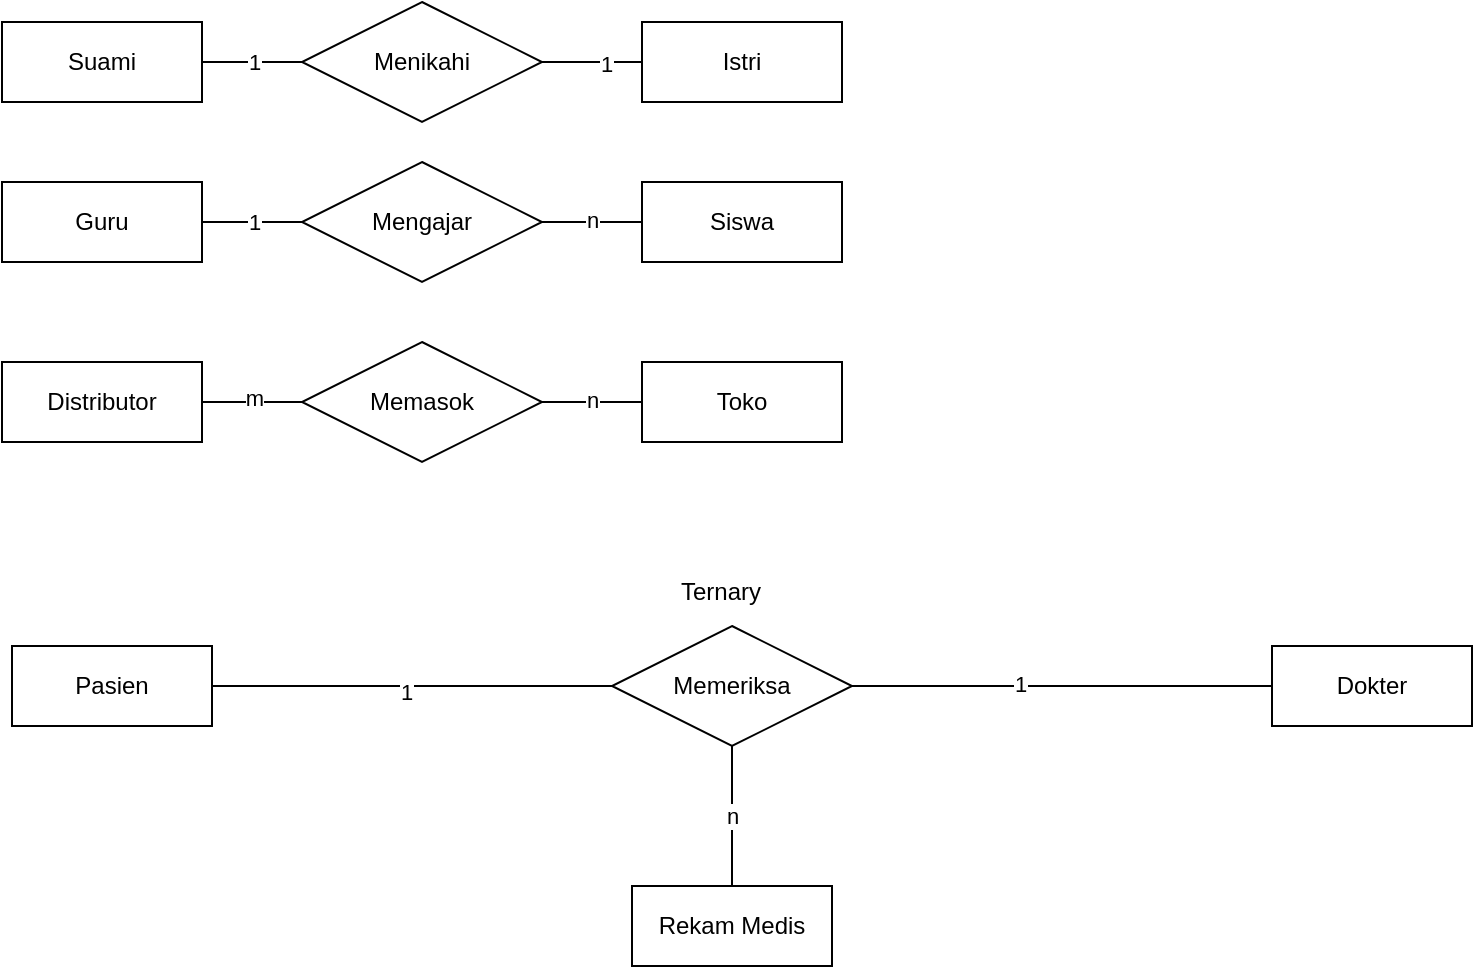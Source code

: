 <mxfile version="23.1.6" type="github">
  <diagram name="Page-1" id="ob4KCghaVc6KkU1SnZAa">
    <mxGraphModel dx="880" dy="434" grid="1" gridSize="10" guides="1" tooltips="1" connect="1" arrows="1" fold="1" page="1" pageScale="1" pageWidth="827" pageHeight="1169" math="0" shadow="0">
      <root>
        <mxCell id="0" />
        <mxCell id="1" parent="0" />
        <mxCell id="6iNviXchWp0u0mHTnAX3-7" style="edgeStyle=orthogonalEdgeStyle;rounded=0;orthogonalLoop=1;jettySize=auto;html=1;entryX=0;entryY=0.5;entryDx=0;entryDy=0;endArrow=none;endFill=0;" edge="1" parent="1" source="6iNviXchWp0u0mHTnAX3-1" target="6iNviXchWp0u0mHTnAX3-5">
          <mxGeometry relative="1" as="geometry">
            <mxPoint x="215" y="382" as="targetPoint" />
          </mxGeometry>
        </mxCell>
        <mxCell id="6iNviXchWp0u0mHTnAX3-23" value="1" style="edgeLabel;html=1;align=center;verticalAlign=middle;resizable=0;points=[];" vertex="1" connectable="0" parent="6iNviXchWp0u0mHTnAX3-7">
          <mxGeometry x="-0.03" y="-3" relative="1" as="geometry">
            <mxPoint as="offset" />
          </mxGeometry>
        </mxCell>
        <mxCell id="6iNviXchWp0u0mHTnAX3-1" value="Pasien" style="whiteSpace=wrap;html=1;align=center;" vertex="1" parent="1">
          <mxGeometry x="65" y="362" width="100" height="40" as="geometry" />
        </mxCell>
        <mxCell id="6iNviXchWp0u0mHTnAX3-17" style="edgeStyle=orthogonalEdgeStyle;rounded=0;orthogonalLoop=1;jettySize=auto;html=1;entryX=0.5;entryY=1;entryDx=0;entryDy=0;endArrow=none;endFill=0;" edge="1" parent="1" source="6iNviXchWp0u0mHTnAX3-2" target="6iNviXchWp0u0mHTnAX3-5">
          <mxGeometry relative="1" as="geometry" />
        </mxCell>
        <mxCell id="6iNviXchWp0u0mHTnAX3-25" value="n" style="edgeLabel;html=1;align=center;verticalAlign=middle;resizable=0;points=[];" vertex="1" connectable="0" parent="6iNviXchWp0u0mHTnAX3-17">
          <mxGeometry relative="1" as="geometry">
            <mxPoint as="offset" />
          </mxGeometry>
        </mxCell>
        <mxCell id="6iNviXchWp0u0mHTnAX3-2" value="Rekam Medis" style="whiteSpace=wrap;html=1;align=center;" vertex="1" parent="1">
          <mxGeometry x="375" y="482" width="100" height="40" as="geometry" />
        </mxCell>
        <mxCell id="6iNviXchWp0u0mHTnAX3-3" value="Dokter" style="whiteSpace=wrap;html=1;align=center;" vertex="1" parent="1">
          <mxGeometry x="695" y="362" width="100" height="40" as="geometry" />
        </mxCell>
        <mxCell id="6iNviXchWp0u0mHTnAX3-10" style="edgeStyle=orthogonalEdgeStyle;rounded=0;orthogonalLoop=1;jettySize=auto;html=1;entryX=0;entryY=0.5;entryDx=0;entryDy=0;endArrow=none;endFill=0;" edge="1" parent="1" source="6iNviXchWp0u0mHTnAX3-5" target="6iNviXchWp0u0mHTnAX3-3">
          <mxGeometry relative="1" as="geometry" />
        </mxCell>
        <mxCell id="6iNviXchWp0u0mHTnAX3-24" value="1" style="edgeLabel;html=1;align=center;verticalAlign=middle;resizable=0;points=[];" vertex="1" connectable="0" parent="6iNviXchWp0u0mHTnAX3-10">
          <mxGeometry x="-0.2" y="1" relative="1" as="geometry">
            <mxPoint as="offset" />
          </mxGeometry>
        </mxCell>
        <mxCell id="6iNviXchWp0u0mHTnAX3-5" value="Memeriksa" style="shape=rhombus;perimeter=rhombusPerimeter;whiteSpace=wrap;html=1;align=center;" vertex="1" parent="1">
          <mxGeometry x="365" y="352" width="120" height="60" as="geometry" />
        </mxCell>
        <mxCell id="6iNviXchWp0u0mHTnAX3-15" value="Ternary" style="text;html=1;align=center;verticalAlign=middle;resizable=0;points=[];autosize=1;strokeColor=none;fillColor=none;" vertex="1" parent="1">
          <mxGeometry x="389" y="320" width="60" height="30" as="geometry" />
        </mxCell>
        <mxCell id="6iNviXchWp0u0mHTnAX3-29" style="edgeStyle=orthogonalEdgeStyle;rounded=0;orthogonalLoop=1;jettySize=auto;html=1;entryX=0;entryY=0.5;entryDx=0;entryDy=0;endArrow=none;endFill=0;" edge="1" parent="1" source="6iNviXchWp0u0mHTnAX3-26" target="6iNviXchWp0u0mHTnAX3-28">
          <mxGeometry relative="1" as="geometry" />
        </mxCell>
        <mxCell id="6iNviXchWp0u0mHTnAX3-32" value="1" style="edgeLabel;html=1;align=center;verticalAlign=middle;resizable=0;points=[];" vertex="1" connectable="0" parent="6iNviXchWp0u0mHTnAX3-29">
          <mxGeometry x="0.04" relative="1" as="geometry">
            <mxPoint as="offset" />
          </mxGeometry>
        </mxCell>
        <mxCell id="6iNviXchWp0u0mHTnAX3-26" value="Suami" style="whiteSpace=wrap;html=1;align=center;" vertex="1" parent="1">
          <mxGeometry x="60" y="50" width="100" height="40" as="geometry" />
        </mxCell>
        <mxCell id="6iNviXchWp0u0mHTnAX3-27" value="Istri" style="whiteSpace=wrap;html=1;align=center;" vertex="1" parent="1">
          <mxGeometry x="380" y="50" width="100" height="40" as="geometry" />
        </mxCell>
        <mxCell id="6iNviXchWp0u0mHTnAX3-30" style="edgeStyle=orthogonalEdgeStyle;rounded=0;orthogonalLoop=1;jettySize=auto;html=1;exitX=1;exitY=0.5;exitDx=0;exitDy=0;entryX=0;entryY=0.5;entryDx=0;entryDy=0;endArrow=none;endFill=0;" edge="1" parent="1" source="6iNviXchWp0u0mHTnAX3-28" target="6iNviXchWp0u0mHTnAX3-27">
          <mxGeometry relative="1" as="geometry" />
        </mxCell>
        <mxCell id="6iNviXchWp0u0mHTnAX3-33" value="1" style="edgeLabel;html=1;align=center;verticalAlign=middle;resizable=0;points=[];" vertex="1" connectable="0" parent="6iNviXchWp0u0mHTnAX3-30">
          <mxGeometry x="0.262" y="-1" relative="1" as="geometry">
            <mxPoint as="offset" />
          </mxGeometry>
        </mxCell>
        <mxCell id="6iNviXchWp0u0mHTnAX3-28" value="Menikahi" style="shape=rhombus;perimeter=rhombusPerimeter;whiteSpace=wrap;html=1;align=center;" vertex="1" parent="1">
          <mxGeometry x="210" y="40" width="120" height="60" as="geometry" />
        </mxCell>
        <mxCell id="6iNviXchWp0u0mHTnAX3-34" style="edgeStyle=orthogonalEdgeStyle;rounded=0;orthogonalLoop=1;jettySize=auto;html=1;entryX=0;entryY=0.5;entryDx=0;entryDy=0;endArrow=none;endFill=0;" edge="1" parent="1" source="6iNviXchWp0u0mHTnAX3-36" target="6iNviXchWp0u0mHTnAX3-40">
          <mxGeometry relative="1" as="geometry" />
        </mxCell>
        <mxCell id="6iNviXchWp0u0mHTnAX3-35" value="1" style="edgeLabel;html=1;align=center;verticalAlign=middle;resizable=0;points=[];" vertex="1" connectable="0" parent="6iNviXchWp0u0mHTnAX3-34">
          <mxGeometry x="0.04" relative="1" as="geometry">
            <mxPoint as="offset" />
          </mxGeometry>
        </mxCell>
        <mxCell id="6iNviXchWp0u0mHTnAX3-36" value="Guru" style="whiteSpace=wrap;html=1;align=center;" vertex="1" parent="1">
          <mxGeometry x="60" y="130" width="100" height="40" as="geometry" />
        </mxCell>
        <mxCell id="6iNviXchWp0u0mHTnAX3-37" value="Siswa" style="whiteSpace=wrap;html=1;align=center;" vertex="1" parent="1">
          <mxGeometry x="380" y="130" width="100" height="40" as="geometry" />
        </mxCell>
        <mxCell id="6iNviXchWp0u0mHTnAX3-38" style="edgeStyle=orthogonalEdgeStyle;rounded=0;orthogonalLoop=1;jettySize=auto;html=1;exitX=1;exitY=0.5;exitDx=0;exitDy=0;entryX=0;entryY=0.5;entryDx=0;entryDy=0;endArrow=none;endFill=0;" edge="1" parent="1" source="6iNviXchWp0u0mHTnAX3-40" target="6iNviXchWp0u0mHTnAX3-37">
          <mxGeometry relative="1" as="geometry" />
        </mxCell>
        <mxCell id="6iNviXchWp0u0mHTnAX3-41" value="n" style="edgeLabel;html=1;align=center;verticalAlign=middle;resizable=0;points=[];" vertex="1" connectable="0" parent="6iNviXchWp0u0mHTnAX3-38">
          <mxGeometry y="1" relative="1" as="geometry">
            <mxPoint as="offset" />
          </mxGeometry>
        </mxCell>
        <mxCell id="6iNviXchWp0u0mHTnAX3-40" value="Mengajar" style="shape=rhombus;perimeter=rhombusPerimeter;whiteSpace=wrap;html=1;align=center;" vertex="1" parent="1">
          <mxGeometry x="210" y="120" width="120" height="60" as="geometry" />
        </mxCell>
        <mxCell id="6iNviXchWp0u0mHTnAX3-42" style="edgeStyle=orthogonalEdgeStyle;rounded=0;orthogonalLoop=1;jettySize=auto;html=1;entryX=0;entryY=0.5;entryDx=0;entryDy=0;endArrow=none;endFill=0;" edge="1" parent="1" source="6iNviXchWp0u0mHTnAX3-44" target="6iNviXchWp0u0mHTnAX3-48">
          <mxGeometry relative="1" as="geometry" />
        </mxCell>
        <mxCell id="6iNviXchWp0u0mHTnAX3-49" value="m" style="edgeLabel;html=1;align=center;verticalAlign=middle;resizable=0;points=[];" vertex="1" connectable="0" parent="6iNviXchWp0u0mHTnAX3-42">
          <mxGeometry x="0.04" y="2" relative="1" as="geometry">
            <mxPoint as="offset" />
          </mxGeometry>
        </mxCell>
        <mxCell id="6iNviXchWp0u0mHTnAX3-44" value="Distributor" style="whiteSpace=wrap;html=1;align=center;" vertex="1" parent="1">
          <mxGeometry x="60" y="220" width="100" height="40" as="geometry" />
        </mxCell>
        <mxCell id="6iNviXchWp0u0mHTnAX3-45" value="Toko" style="whiteSpace=wrap;html=1;align=center;" vertex="1" parent="1">
          <mxGeometry x="380" y="220" width="100" height="40" as="geometry" />
        </mxCell>
        <mxCell id="6iNviXchWp0u0mHTnAX3-46" style="edgeStyle=orthogonalEdgeStyle;rounded=0;orthogonalLoop=1;jettySize=auto;html=1;exitX=1;exitY=0.5;exitDx=0;exitDy=0;entryX=0;entryY=0.5;entryDx=0;entryDy=0;endArrow=none;endFill=0;" edge="1" parent="1" source="6iNviXchWp0u0mHTnAX3-48" target="6iNviXchWp0u0mHTnAX3-45">
          <mxGeometry relative="1" as="geometry" />
        </mxCell>
        <mxCell id="6iNviXchWp0u0mHTnAX3-47" value="n" style="edgeLabel;html=1;align=center;verticalAlign=middle;resizable=0;points=[];" vertex="1" connectable="0" parent="6iNviXchWp0u0mHTnAX3-46">
          <mxGeometry y="1" relative="1" as="geometry">
            <mxPoint as="offset" />
          </mxGeometry>
        </mxCell>
        <mxCell id="6iNviXchWp0u0mHTnAX3-48" value="Memasok" style="shape=rhombus;perimeter=rhombusPerimeter;whiteSpace=wrap;html=1;align=center;" vertex="1" parent="1">
          <mxGeometry x="210" y="210" width="120" height="60" as="geometry" />
        </mxCell>
      </root>
    </mxGraphModel>
  </diagram>
</mxfile>
